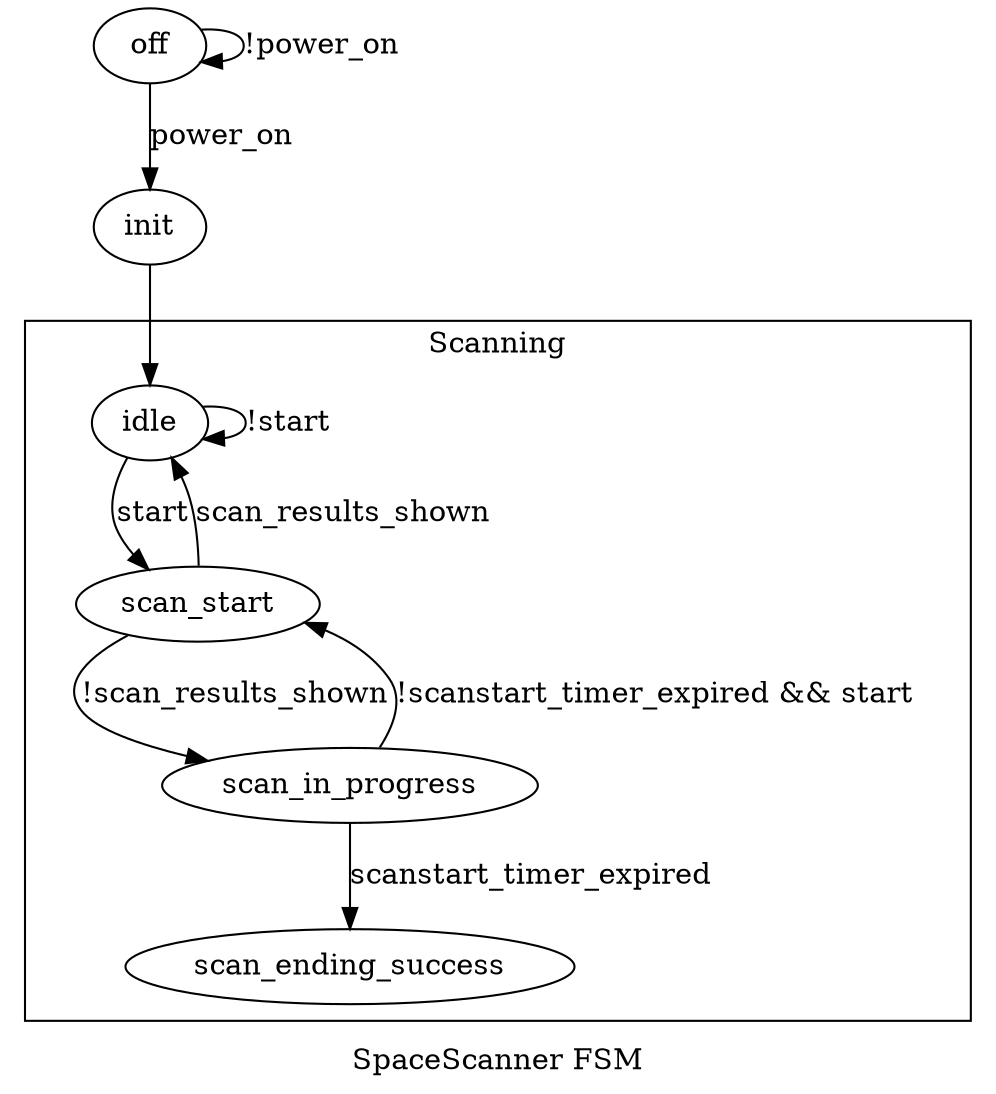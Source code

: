 digraph {
    label="SpaceScanner FSM"
    compound=true;

    off->off[label="!power_on"];
    off->init[label="power_on"];
    init->idle;

    // self_test->idle[label="pass", color=green];
    // self_test->failure[label="fail", color=red];
    // failure->power_off;
    subgraph idle {
        label="Idle";
        idle->idle[label="!start"];
        idle->scan_start[label="start"];
    }

    
    subgraph cluster {
        label="Scanning";
        /* Scan Start
         * ---------- 
         * if scan_results_shown:
         *   play_sound_blocking(SOUND_NEEDS_CLEARING)
         *   next_state = cluster_idle
         * else:
         *   neopixel_strip_pattern(PATTERN_SCAN_START)
         *   play_sound_blocking(SOUND_SCAN_START)
         *   next_state = scan_in_progress
         */
        scan_start->idle[label="scan_results_shown"];
        scan_start->scan_in_progress[label="!scan_results_shown"];
        
        /* Scan in Progress
         * ----------------
         * if start:
         *   if scanstart_timer_expired:
         *     neopixel_strip_pattern(PATTERN_SCANNING)
         *     play_sound_looping(SOUND_SCANNING_ENOUGH)
         *     next_state = scan_in_progress
         *   else:
         *     play_sound_looping(SOUND_SCANNING)
         *     next_state = scan_
         * if scanstart_timer_expired:
         *   if start:
         *     play_sound(SOUND_SCAN_LONG_ENOUGH)
         *     next_state = scan_in_success
         *   else:
         *     play_sound(SOUND_)
         * else if !scanstart_timer_expired && start:
         *   play_sound_nonblocking(SOUND_SCANNING)
         *   next_state = scan_in_progress
         * else if !scanstart_timer_expired && !start:
         *   play_sound_nonblocking(SOUND_SCAN_SHORT)
         *   next_state = scan_fail
         */
        scan_in_progress->scan_start[label="!scanstart_timer_expired && start"]
        scan_in_progress->scan_ending_success[label="scanstart_timer_expired"]

        /* Scan Success
         * ------------
         * play_sound_blocking(SOUND_SCAN_FAIL)
         */

    }

}
